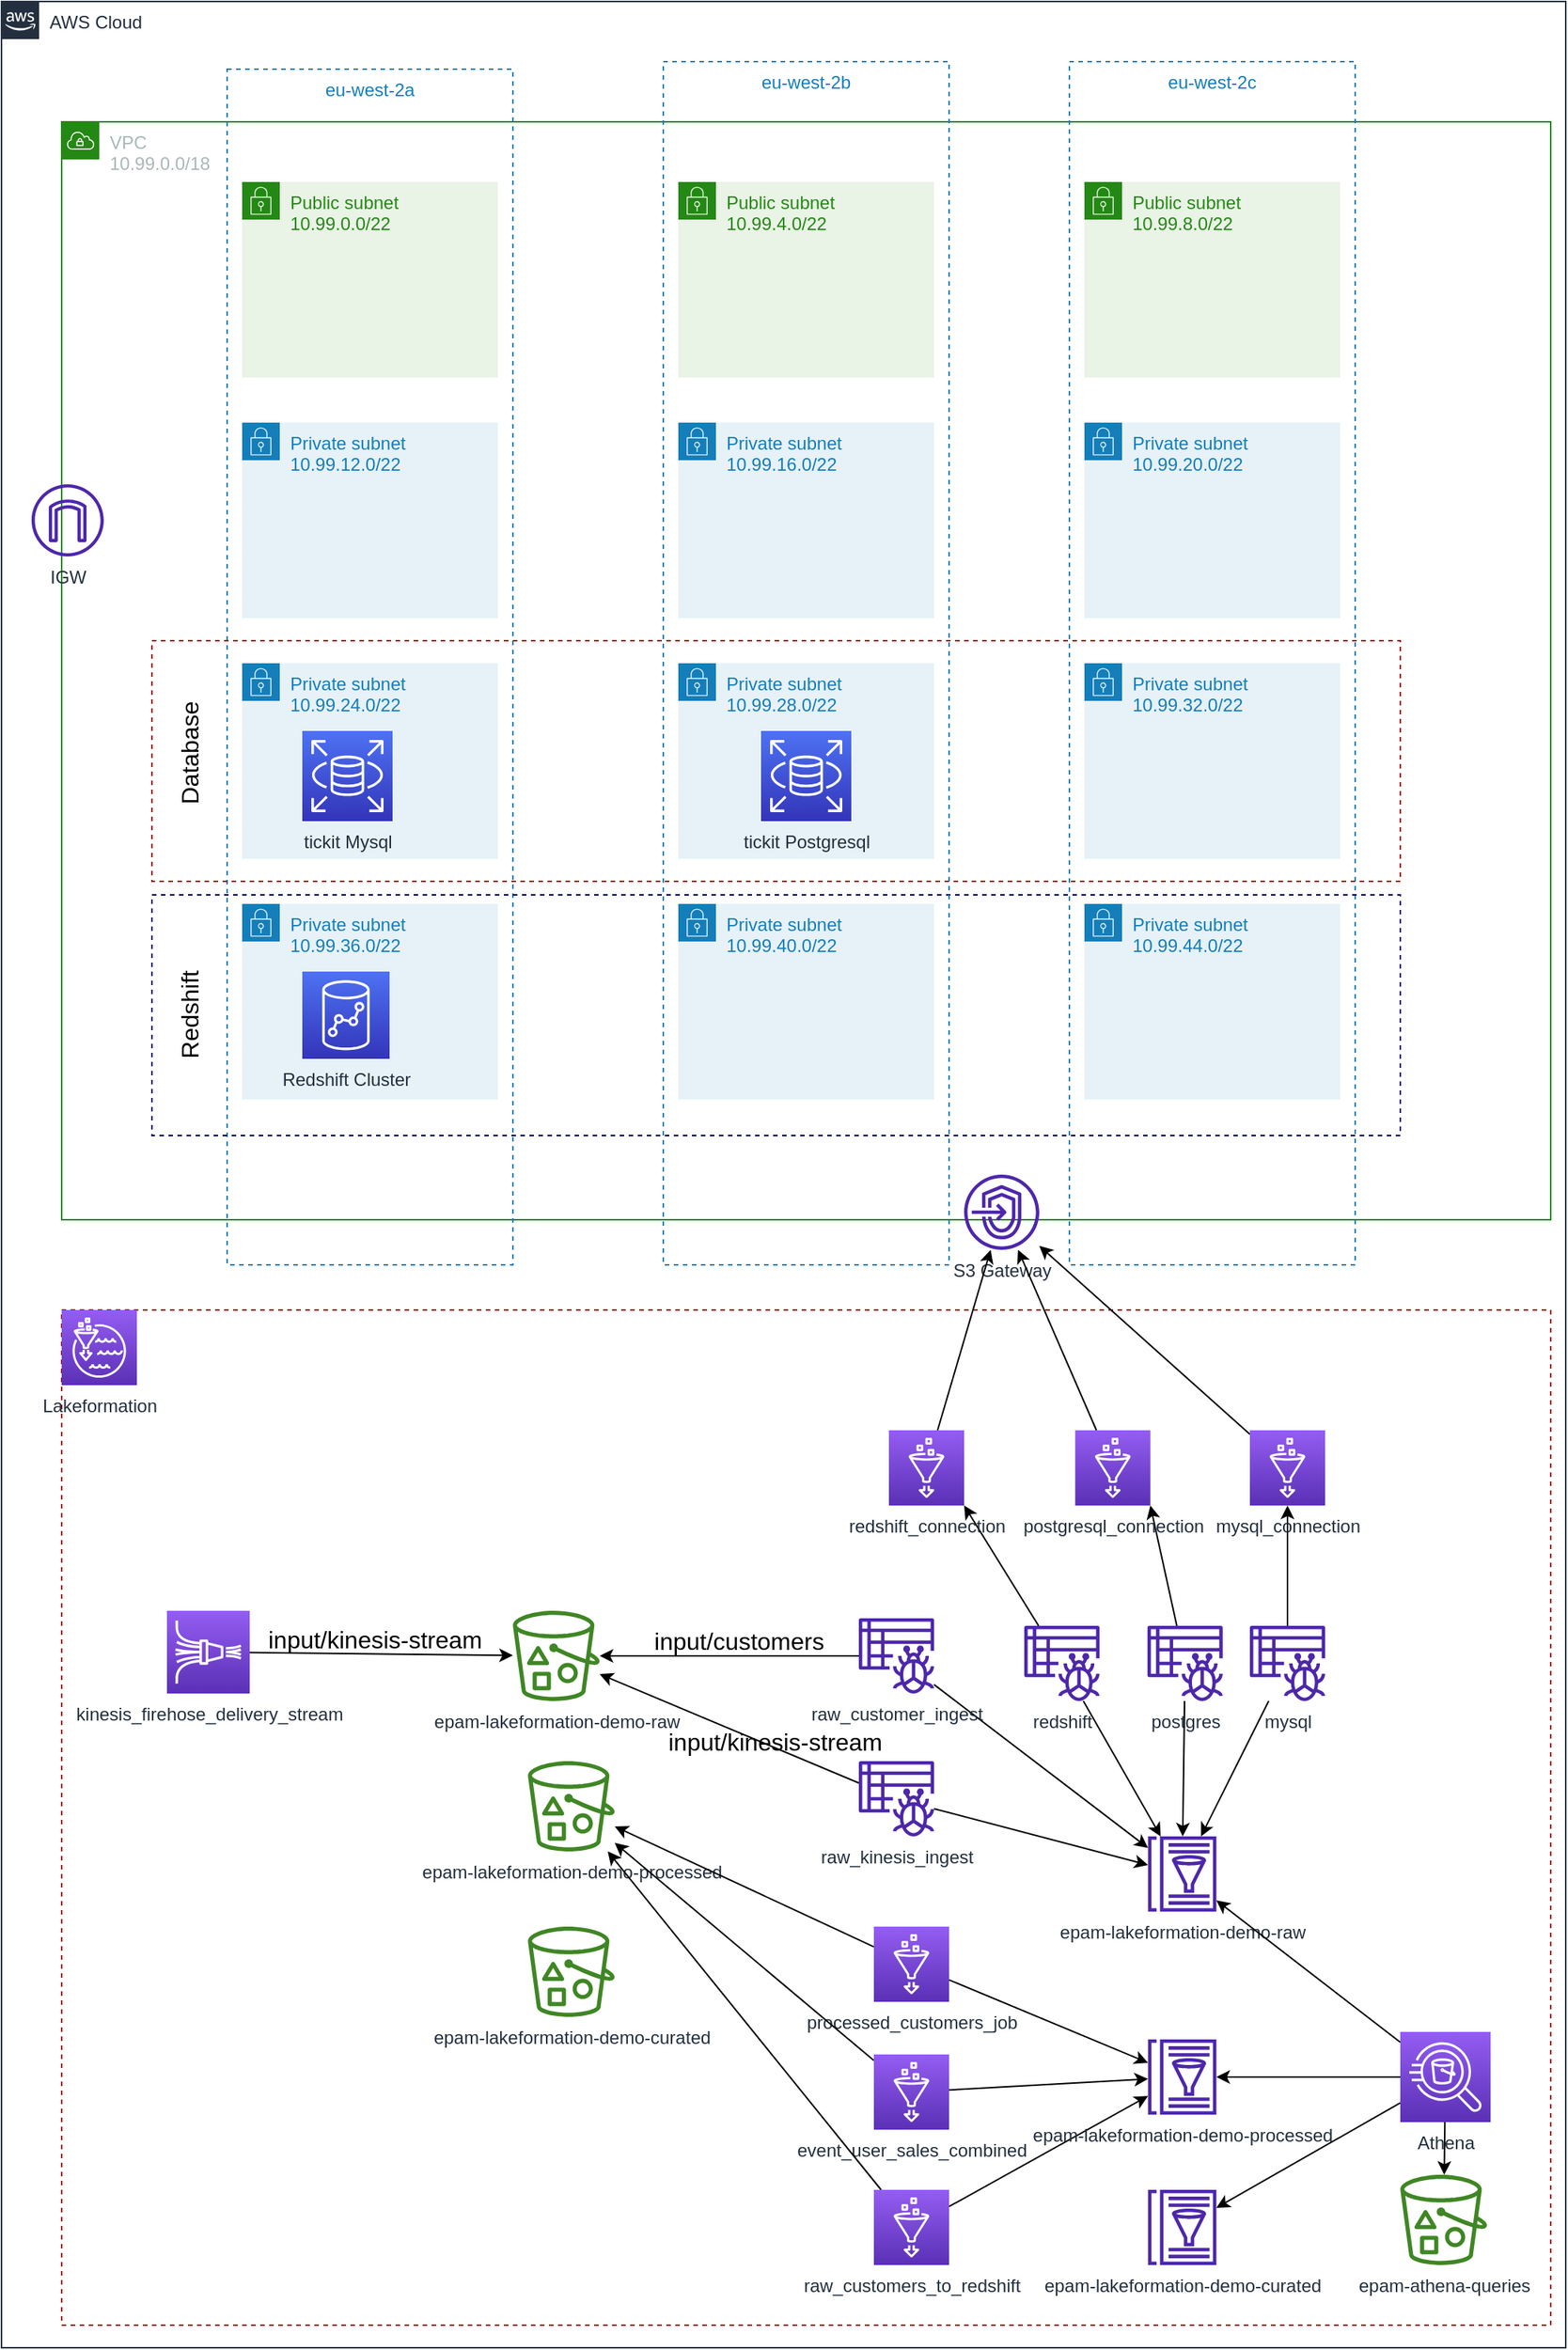 <mxfile>
    <diagram id="aPz9IpX40n4RlCu3A1Og" name="Page-1">
        <mxGraphModel dx="1425" dy="564" grid="1" gridSize="10" guides="1" tooltips="1" connect="1" arrows="1" fold="1" page="1" pageScale="1" pageWidth="827" pageHeight="1169" background="#ffffff" math="0" shadow="0">
            <root>
                <mxCell id="0"/>
                <mxCell id="1" parent="0"/>
                <mxCell id="2" value="AWS Cloud" style="points=[[0,0],[0.25,0],[0.5,0],[0.75,0],[1,0],[1,0.25],[1,0.5],[1,0.75],[1,1],[0.75,1],[0.5,1],[0.25,1],[0,1],[0,0.75],[0,0.5],[0,0.25]];outlineConnect=0;gradientColor=none;html=1;whiteSpace=wrap;fontSize=12;fontStyle=0;container=1;pointerEvents=0;collapsible=0;recursiveResize=0;shape=mxgraph.aws4.group;grIcon=mxgraph.aws4.group_aws_cloud_alt;strokeColor=#232F3E;fillColor=none;verticalAlign=top;align=left;spacingLeft=30;fontColor=#232F3E;dashed=0;" vertex="1" parent="1">
                    <mxGeometry x="80" y="40" width="1040" height="1560" as="geometry"/>
                </mxCell>
                <mxCell id="83" value="" style="fillColor=none;strokeColor=#990000;dashed=1;verticalAlign=top;fontStyle=0;fontColor=#147EBA;strokeWidth=1;" vertex="1" parent="2">
                    <mxGeometry x="40" y="870" width="990" height="675" as="geometry"/>
                </mxCell>
                <mxCell id="4" value="VPC&lt;br&gt;10.99.0.0/18" style="points=[[0,0],[0.25,0],[0.5,0],[0.75,0],[1,0],[1,0.25],[1,0.5],[1,0.75],[1,1],[0.75,1],[0.5,1],[0.25,1],[0,1],[0,0.75],[0,0.5],[0,0.25]];outlineConnect=0;gradientColor=none;html=1;whiteSpace=wrap;fontSize=12;fontStyle=0;container=1;pointerEvents=0;collapsible=0;recursiveResize=0;shape=mxgraph.aws4.group;grIcon=mxgraph.aws4.group_vpc;strokeColor=#248814;fillColor=none;verticalAlign=top;align=left;spacingLeft=30;fontColor=#AAB7B8;dashed=0;" vertex="1" parent="2">
                    <mxGeometry x="40" y="80" width="990" height="730" as="geometry"/>
                </mxCell>
                <mxCell id="3" value="eu-west-2a" style="fillColor=none;strokeColor=#147EBA;dashed=1;verticalAlign=top;fontStyle=0;fontColor=#147EBA;" vertex="1" parent="4">
                    <mxGeometry x="110" y="-35" width="190" height="795" as="geometry"/>
                </mxCell>
                <mxCell id="6" value="eu-west-2c" style="fillColor=none;strokeColor=#147EBA;dashed=1;verticalAlign=top;fontStyle=0;fontColor=#147EBA;" vertex="1" parent="4">
                    <mxGeometry x="670" y="-40" width="190" height="800" as="geometry"/>
                </mxCell>
                <mxCell id="7" value="Public subnet&lt;br&gt;10.99.0.0/22" style="points=[[0,0],[0.25,0],[0.5,0],[0.75,0],[1,0],[1,0.25],[1,0.5],[1,0.75],[1,1],[0.75,1],[0.5,1],[0.25,1],[0,1],[0,0.75],[0,0.5],[0,0.25]];outlineConnect=0;gradientColor=none;html=1;whiteSpace=wrap;fontSize=12;fontStyle=0;container=1;pointerEvents=0;collapsible=0;recursiveResize=0;shape=mxgraph.aws4.group;grIcon=mxgraph.aws4.group_security_group;grStroke=0;strokeColor=#248814;fillColor=#E9F3E6;verticalAlign=top;align=left;spacingLeft=30;fontColor=#248814;dashed=0;" vertex="1" parent="4">
                    <mxGeometry x="120" y="40" width="170" height="130" as="geometry"/>
                </mxCell>
                <mxCell id="9" value="Public subnet&lt;br&gt;10.99.8.0/22" style="points=[[0,0],[0.25,0],[0.5,0],[0.75,0],[1,0],[1,0.25],[1,0.5],[1,0.75],[1,1],[0.75,1],[0.5,1],[0.25,1],[0,1],[0,0.75],[0,0.5],[0,0.25]];outlineConnect=0;gradientColor=none;html=1;whiteSpace=wrap;fontSize=12;fontStyle=0;container=1;pointerEvents=0;collapsible=0;recursiveResize=0;shape=mxgraph.aws4.group;grIcon=mxgraph.aws4.group_security_group;grStroke=0;strokeColor=#248814;fillColor=#E9F3E6;verticalAlign=top;align=left;spacingLeft=30;fontColor=#248814;dashed=0;" vertex="1" parent="4">
                    <mxGeometry x="680" y="40" width="170" height="130" as="geometry"/>
                </mxCell>
                <mxCell id="10" value="Private subnet&lt;br&gt;10.99.12.0/22" style="points=[[0,0],[0.25,0],[0.5,0],[0.75,0],[1,0],[1,0.25],[1,0.5],[1,0.75],[1,1],[0.75,1],[0.5,1],[0.25,1],[0,1],[0,0.75],[0,0.5],[0,0.25]];outlineConnect=0;gradientColor=none;html=1;whiteSpace=wrap;fontSize=12;fontStyle=0;container=1;pointerEvents=0;collapsible=0;recursiveResize=0;shape=mxgraph.aws4.group;grIcon=mxgraph.aws4.group_security_group;grStroke=0;strokeColor=#147EBA;fillColor=#E6F2F8;verticalAlign=top;align=left;spacingLeft=30;fontColor=#147EBA;dashed=0;" vertex="1" parent="4">
                    <mxGeometry x="120" y="200" width="170" height="130" as="geometry"/>
                </mxCell>
                <mxCell id="13" value="Private subnet&lt;br&gt;10.99.24.0/22" style="points=[[0,0],[0.25,0],[0.5,0],[0.75,0],[1,0],[1,0.25],[1,0.5],[1,0.75],[1,1],[0.75,1],[0.5,1],[0.25,1],[0,1],[0,0.75],[0,0.5],[0,0.25]];outlineConnect=0;gradientColor=none;html=1;whiteSpace=wrap;fontSize=12;fontStyle=0;container=1;pointerEvents=0;collapsible=0;recursiveResize=0;shape=mxgraph.aws4.group;grIcon=mxgraph.aws4.group_security_group;grStroke=0;strokeColor=#147EBA;fillColor=#E6F2F8;verticalAlign=top;align=left;spacingLeft=30;fontColor=#147EBA;dashed=0;" vertex="1" parent="4">
                    <mxGeometry x="120" y="360" width="170" height="130" as="geometry"/>
                </mxCell>
                <mxCell id="14" value="Private subnet&lt;br&gt;10.99.36.0/22" style="points=[[0,0],[0.25,0],[0.5,0],[0.75,0],[1,0],[1,0.25],[1,0.5],[1,0.75],[1,1],[0.75,1],[0.5,1],[0.25,1],[0,1],[0,0.75],[0,0.5],[0,0.25]];outlineConnect=0;gradientColor=none;html=1;whiteSpace=wrap;fontSize=12;fontStyle=0;container=1;pointerEvents=0;collapsible=0;recursiveResize=0;shape=mxgraph.aws4.group;grIcon=mxgraph.aws4.group_security_group;grStroke=0;strokeColor=#147EBA;fillColor=#E6F2F8;verticalAlign=top;align=left;spacingLeft=30;fontColor=#147EBA;dashed=0;" vertex="1" parent="4">
                    <mxGeometry x="120" y="520" width="170" height="130" as="geometry"/>
                </mxCell>
                <mxCell id="18" value="Private subnet&lt;br&gt;10.99.20.0/22" style="points=[[0,0],[0.25,0],[0.5,0],[0.75,0],[1,0],[1,0.25],[1,0.5],[1,0.75],[1,1],[0.75,1],[0.5,1],[0.25,1],[0,1],[0,0.75],[0,0.5],[0,0.25]];outlineConnect=0;gradientColor=none;html=1;whiteSpace=wrap;fontSize=12;fontStyle=0;container=1;pointerEvents=0;collapsible=0;recursiveResize=0;shape=mxgraph.aws4.group;grIcon=mxgraph.aws4.group_security_group;grStroke=0;strokeColor=#147EBA;fillColor=#E6F2F8;verticalAlign=top;align=left;spacingLeft=30;fontColor=#147EBA;dashed=0;" vertex="1" parent="4">
                    <mxGeometry x="680" y="200" width="170" height="130" as="geometry"/>
                </mxCell>
                <mxCell id="19" value="Private subnet&lt;br&gt;10.99.32.0/22" style="points=[[0,0],[0.25,0],[0.5,0],[0.75,0],[1,0],[1,0.25],[1,0.5],[1,0.75],[1,1],[0.75,1],[0.5,1],[0.25,1],[0,1],[0,0.75],[0,0.5],[0,0.25]];outlineConnect=0;gradientColor=none;html=1;whiteSpace=wrap;fontSize=12;fontStyle=0;container=1;pointerEvents=0;collapsible=0;recursiveResize=0;shape=mxgraph.aws4.group;grIcon=mxgraph.aws4.group_security_group;grStroke=0;strokeColor=#147EBA;fillColor=#E6F2F8;verticalAlign=top;align=left;spacingLeft=30;fontColor=#147EBA;dashed=0;" vertex="1" parent="4">
                    <mxGeometry x="680" y="360" width="170" height="130" as="geometry"/>
                </mxCell>
                <mxCell id="20" value="Private subnet&lt;br&gt;10.99.44.0/22" style="points=[[0,0],[0.25,0],[0.5,0],[0.75,0],[1,0],[1,0.25],[1,0.5],[1,0.75],[1,1],[0.75,1],[0.5,1],[0.25,1],[0,1],[0,0.75],[0,0.5],[0,0.25]];outlineConnect=0;gradientColor=none;html=1;whiteSpace=wrap;fontSize=12;fontStyle=0;container=1;pointerEvents=0;collapsible=0;recursiveResize=0;shape=mxgraph.aws4.group;grIcon=mxgraph.aws4.group_security_group;grStroke=0;strokeColor=#147EBA;fillColor=#E6F2F8;verticalAlign=top;align=left;spacingLeft=30;fontColor=#147EBA;dashed=0;" vertex="1" parent="4">
                    <mxGeometry x="680" y="520" width="170" height="130" as="geometry"/>
                </mxCell>
                <mxCell id="21" value="IGW" style="sketch=0;outlineConnect=0;fontColor=#232F3E;gradientColor=none;fillColor=#4D27AA;strokeColor=none;dashed=0;verticalLabelPosition=bottom;verticalAlign=top;align=center;html=1;fontSize=12;fontStyle=0;aspect=fixed;pointerEvents=1;shape=mxgraph.aws4.internet_gateway;" vertex="1" parent="4">
                    <mxGeometry x="-20" y="241" width="48" height="48" as="geometry"/>
                </mxCell>
                <mxCell id="22" value="" style="fillColor=none;strokeColor=#990000;dashed=1;verticalAlign=top;fontStyle=0;fontColor=#147EBA;strokeWidth=1;" vertex="1" parent="4">
                    <mxGeometry x="60" y="345" width="830" height="160" as="geometry"/>
                </mxCell>
                <mxCell id="23" value="" style="fillColor=none;strokeColor=#000066;dashed=1;verticalAlign=top;fontStyle=0;fontColor=#147EBA;strokeWidth=1;" vertex="1" parent="4">
                    <mxGeometry x="60" y="514" width="830" height="160" as="geometry"/>
                </mxCell>
                <mxCell id="24" value="Database" style="text;html=1;align=center;verticalAlign=middle;resizable=0;points=[];autosize=1;strokeColor=none;fillColor=none;fontColor=#000000;fontStyle=0;rotation=-90;fontSize=16;" vertex="1" parent="4">
                    <mxGeometry x="45" y="410" width="80" height="20" as="geometry"/>
                </mxCell>
                <mxCell id="25" value="Redshift" style="text;html=1;align=center;verticalAlign=middle;resizable=0;points=[];autosize=1;strokeColor=none;fillColor=none;fontColor=#000000;fontStyle=0;rotation=-90;fontSize=16;" vertex="1" parent="4">
                    <mxGeometry x="50" y="584" width="70" height="20" as="geometry"/>
                </mxCell>
                <mxCell id="30" value="tickit Mysql" style="sketch=0;points=[[0,0,0],[0.25,0,0],[0.5,0,0],[0.75,0,0],[1,0,0],[0,1,0],[0.25,1,0],[0.5,1,0],[0.75,1,0],[1,1,0],[0,0.25,0],[0,0.5,0],[0,0.75,0],[1,0.25,0],[1,0.5,0],[1,0.75,0]];outlineConnect=0;fontColor=#232F3E;gradientColor=#4D72F3;gradientDirection=north;fillColor=#3334B9;strokeColor=#ffffff;dashed=0;verticalLabelPosition=bottom;verticalAlign=top;align=center;html=1;fontSize=12;fontStyle=0;aspect=fixed;shape=mxgraph.aws4.resourceIcon;resIcon=mxgraph.aws4.rds;" vertex="1" parent="4">
                    <mxGeometry x="160" y="405" width="60" height="60" as="geometry"/>
                </mxCell>
                <mxCell id="32" value="Redshift Cluster" style="sketch=0;points=[[0,0,0],[0.25,0,0],[0.5,0,0],[0.75,0,0],[1,0,0],[0,1,0],[0.25,1,0],[0.5,1,0],[0.75,1,0],[1,1,0],[0,0.25,0],[0,0.5,0],[0,0.75,0],[1,0.25,0],[1,0.5,0],[1,0.75,0]];outlineConnect=0;fontColor=#232F3E;gradientColor=#4D72F3;gradientDirection=north;fillColor=#3334B9;strokeColor=#ffffff;dashed=0;verticalLabelPosition=bottom;verticalAlign=top;align=center;html=1;fontSize=12;fontStyle=0;aspect=fixed;shape=mxgraph.aws4.resourceIcon;resIcon=mxgraph.aws4.redshift;" vertex="1" parent="4">
                    <mxGeometry x="160" y="565" width="58" height="58" as="geometry"/>
                </mxCell>
                <mxCell id="5" value="eu-west-2b" style="fillColor=none;strokeColor=#147EBA;dashed=1;verticalAlign=top;fontStyle=0;fontColor=#147EBA;" vertex="1" parent="2">
                    <mxGeometry x="440" y="40" width="190" height="800" as="geometry"/>
                </mxCell>
                <mxCell id="8" value="Public subnet&lt;br&gt;10.99.4.0/22" style="points=[[0,0],[0.25,0],[0.5,0],[0.75,0],[1,0],[1,0.25],[1,0.5],[1,0.75],[1,1],[0.75,1],[0.5,1],[0.25,1],[0,1],[0,0.75],[0,0.5],[0,0.25]];outlineConnect=0;gradientColor=none;html=1;whiteSpace=wrap;fontSize=12;fontStyle=0;container=1;pointerEvents=0;collapsible=0;recursiveResize=0;shape=mxgraph.aws4.group;grIcon=mxgraph.aws4.group_security_group;grStroke=0;strokeColor=#248814;fillColor=#E9F3E6;verticalAlign=top;align=left;spacingLeft=30;fontColor=#248814;dashed=0;" vertex="1" parent="2">
                    <mxGeometry x="450" y="120" width="170" height="130" as="geometry"/>
                </mxCell>
                <mxCell id="15" value="Private subnet&lt;br&gt;10.99.16.0/22" style="points=[[0,0],[0.25,0],[0.5,0],[0.75,0],[1,0],[1,0.25],[1,0.5],[1,0.75],[1,1],[0.75,1],[0.5,1],[0.25,1],[0,1],[0,0.75],[0,0.5],[0,0.25]];outlineConnect=0;gradientColor=none;html=1;whiteSpace=wrap;fontSize=12;fontStyle=0;container=1;pointerEvents=0;collapsible=0;recursiveResize=0;shape=mxgraph.aws4.group;grIcon=mxgraph.aws4.group_security_group;grStroke=0;strokeColor=#147EBA;fillColor=#E6F2F8;verticalAlign=top;align=left;spacingLeft=30;fontColor=#147EBA;dashed=0;" vertex="1" parent="2">
                    <mxGeometry x="450" y="280" width="170" height="130" as="geometry"/>
                </mxCell>
                <mxCell id="16" value="Private subnet&lt;br&gt;10.99.28.0/22" style="points=[[0,0],[0.25,0],[0.5,0],[0.75,0],[1,0],[1,0.25],[1,0.5],[1,0.75],[1,1],[0.75,1],[0.5,1],[0.25,1],[0,1],[0,0.75],[0,0.5],[0,0.25]];outlineConnect=0;gradientColor=none;html=1;whiteSpace=wrap;fontSize=12;fontStyle=0;container=1;pointerEvents=0;collapsible=0;recursiveResize=0;shape=mxgraph.aws4.group;grIcon=mxgraph.aws4.group_security_group;grStroke=0;strokeColor=#147EBA;fillColor=#E6F2F8;verticalAlign=top;align=left;spacingLeft=30;fontColor=#147EBA;dashed=0;" vertex="1" parent="2">
                    <mxGeometry x="450" y="440" width="170" height="130" as="geometry"/>
                </mxCell>
                <mxCell id="31" value="tickit Postgresql" style="sketch=0;points=[[0,0,0],[0.25,0,0],[0.5,0,0],[0.75,0,0],[1,0,0],[0,1,0],[0.25,1,0],[0.5,1,0],[0.75,1,0],[1,1,0],[0,0.25,0],[0,0.5,0],[0,0.75,0],[1,0.25,0],[1,0.5,0],[1,0.75,0]];outlineConnect=0;fontColor=#232F3E;gradientColor=#4D72F3;gradientDirection=north;fillColor=#3334B9;strokeColor=#ffffff;dashed=0;verticalLabelPosition=bottom;verticalAlign=top;align=center;html=1;fontSize=12;fontStyle=0;aspect=fixed;shape=mxgraph.aws4.resourceIcon;resIcon=mxgraph.aws4.rds;" vertex="1" parent="16">
                    <mxGeometry x="55" y="45" width="60" height="60" as="geometry"/>
                </mxCell>
                <mxCell id="17" value="Private subnet&lt;br&gt;10.99.40.0/22" style="points=[[0,0],[0.25,0],[0.5,0],[0.75,0],[1,0],[1,0.25],[1,0.5],[1,0.75],[1,1],[0.75,1],[0.5,1],[0.25,1],[0,1],[0,0.75],[0,0.5],[0,0.25]];outlineConnect=0;gradientColor=none;html=1;whiteSpace=wrap;fontSize=12;fontStyle=0;container=1;pointerEvents=0;collapsible=0;recursiveResize=0;shape=mxgraph.aws4.group;grIcon=mxgraph.aws4.group_security_group;grStroke=0;strokeColor=#147EBA;fillColor=#E6F2F8;verticalAlign=top;align=left;spacingLeft=30;fontColor=#147EBA;dashed=0;" vertex="1" parent="2">
                    <mxGeometry x="450" y="600" width="170" height="130" as="geometry"/>
                </mxCell>
                <mxCell id="26" value="epam-lakeformation-demo-raw" style="sketch=0;outlineConnect=0;fontColor=#232F3E;gradientColor=none;fillColor=#3F8624;strokeColor=none;dashed=0;verticalLabelPosition=bottom;verticalAlign=top;align=center;html=1;fontSize=12;fontStyle=0;aspect=fixed;pointerEvents=1;shape=mxgraph.aws4.bucket_with_objects;" vertex="1" parent="2">
                    <mxGeometry x="340" y="1070" width="57.69" height="60" as="geometry"/>
                </mxCell>
                <mxCell id="27" value="epam-lakeformation-demo-processed" style="sketch=0;outlineConnect=0;fontColor=#232F3E;gradientColor=none;fillColor=#3F8624;strokeColor=none;dashed=0;verticalLabelPosition=bottom;verticalAlign=top;align=center;html=1;fontSize=12;fontStyle=0;aspect=fixed;pointerEvents=1;shape=mxgraph.aws4.bucket_with_objects;" vertex="1" parent="2">
                    <mxGeometry x="350" y="1170" width="57.69" height="60" as="geometry"/>
                </mxCell>
                <mxCell id="28" value="epam-lakeformation-demo-curated" style="sketch=0;outlineConnect=0;fontColor=#232F3E;gradientColor=none;fillColor=#3F8624;strokeColor=none;dashed=0;verticalLabelPosition=bottom;verticalAlign=top;align=center;html=1;fontSize=12;fontStyle=0;aspect=fixed;pointerEvents=1;shape=mxgraph.aws4.bucket_with_objects;" vertex="1" parent="2">
                    <mxGeometry x="350" y="1280" width="57.69" height="60" as="geometry"/>
                </mxCell>
                <mxCell id="29" value="epam-athena-queries" style="sketch=0;outlineConnect=0;fontColor=#232F3E;gradientColor=none;fillColor=#3F8624;strokeColor=none;dashed=0;verticalLabelPosition=bottom;verticalAlign=top;align=center;html=1;fontSize=12;fontStyle=0;aspect=fixed;pointerEvents=1;shape=mxgraph.aws4.bucket_with_objects;" vertex="1" parent="2">
                    <mxGeometry x="930" y="1445" width="57.69" height="60" as="geometry"/>
                </mxCell>
                <mxCell id="34" style="edgeStyle=none;html=1;fontSize=16;fontColor=#000000;strokeColor=#000000;" edge="1" parent="2" source="33" target="26">
                    <mxGeometry relative="1" as="geometry"/>
                </mxCell>
                <mxCell id="35" value="input/kinesis-stream" style="edgeLabel;html=1;align=center;verticalAlign=middle;resizable=0;points=[];fontSize=16;fontColor=#000000;labelBackgroundColor=none;" vertex="1" connectable="0" parent="34">
                    <mxGeometry x="-0.022" y="1" relative="1" as="geometry">
                        <mxPoint x="-3" y="-9" as="offset"/>
                    </mxGeometry>
                </mxCell>
                <mxCell id="33" value="kinesis_firehose_delivery_stream" style="sketch=0;points=[[0,0,0],[0.25,0,0],[0.5,0,0],[0.75,0,0],[1,0,0],[0,1,0],[0.25,1,0],[0.5,1,0],[0.75,1,0],[1,1,0],[0,0.25,0],[0,0.5,0],[0,0.75,0],[1,0.25,0],[1,0.5,0],[1,0.75,0]];outlineConnect=0;fontColor=#232F3E;gradientColor=#945DF2;gradientDirection=north;fillColor=#5A30B5;strokeColor=#ffffff;dashed=0;verticalLabelPosition=bottom;verticalAlign=top;align=center;html=1;fontSize=12;fontStyle=0;aspect=fixed;shape=mxgraph.aws4.resourceIcon;resIcon=mxgraph.aws4.kinesis_data_firehose;" vertex="1" parent="2">
                    <mxGeometry x="110" y="1070" width="55" height="55" as="geometry"/>
                </mxCell>
                <mxCell id="39" style="edgeStyle=none;html=1;fontSize=16;fontColor=#000000;strokeColor=#000000;" edge="1" parent="2" source="36" target="26">
                    <mxGeometry relative="1" as="geometry"/>
                </mxCell>
                <mxCell id="45" value="input/customers" style="edgeLabel;html=1;align=center;verticalAlign=middle;resizable=0;points=[];fontSize=16;fontColor=#000000;labelBackgroundColor=none;" vertex="1" connectable="0" parent="39">
                    <mxGeometry x="-0.406" y="-1" relative="1" as="geometry">
                        <mxPoint x="-29" y="-9" as="offset"/>
                    </mxGeometry>
                </mxCell>
                <mxCell id="42" style="edgeStyle=none;html=1;fontSize=16;fontColor=#000000;strokeColor=#000000;" edge="1" parent="2" source="36" target="38">
                    <mxGeometry relative="1" as="geometry"/>
                </mxCell>
                <mxCell id="36" value="raw_customer_ingest" style="sketch=0;outlineConnect=0;fontColor=#232F3E;gradientColor=none;fillColor=#4D27AA;strokeColor=none;dashed=0;verticalLabelPosition=bottom;verticalAlign=top;align=center;html=1;fontSize=12;fontStyle=0;aspect=fixed;pointerEvents=1;shape=mxgraph.aws4.glue_crawlers;labelBackgroundColor=none;" vertex="1" parent="2">
                    <mxGeometry x="570" y="1075" width="50" height="50" as="geometry"/>
                </mxCell>
                <mxCell id="38" value="epam-lakeformation-demo-raw" style="sketch=0;outlineConnect=0;fontColor=#232F3E;gradientColor=none;fillColor=#4D27AA;strokeColor=none;dashed=0;verticalLabelPosition=bottom;verticalAlign=top;align=center;html=1;fontSize=12;fontStyle=0;aspect=fixed;pointerEvents=1;shape=mxgraph.aws4.glue_data_catalog;labelBackgroundColor=none;" vertex="1" parent="2">
                    <mxGeometry x="761.92" y="1220" width="46.16" height="50" as="geometry"/>
                </mxCell>
                <mxCell id="44" style="edgeStyle=none;html=1;fontSize=16;fontColor=#000000;strokeColor=#000000;" edge="1" parent="2" source="40" target="26">
                    <mxGeometry relative="1" as="geometry"/>
                </mxCell>
                <mxCell id="46" value="input/kinesis-stream" style="edgeLabel;html=1;align=center;verticalAlign=middle;resizable=0;points=[];fontSize=16;fontColor=#000000;labelBackgroundColor=none;" vertex="1" connectable="0" parent="44">
                    <mxGeometry x="-0.333" y="-3" relative="1" as="geometry">
                        <mxPoint y="-1" as="offset"/>
                    </mxGeometry>
                </mxCell>
                <mxCell id="47" style="edgeStyle=none;html=1;fontSize=16;fontColor=#000000;strokeColor=#000000;" edge="1" parent="2" source="40" target="38">
                    <mxGeometry relative="1" as="geometry"/>
                </mxCell>
                <mxCell id="40" value="raw_kinesis_ingest" style="sketch=0;outlineConnect=0;fontColor=#232F3E;gradientColor=none;fillColor=#4D27AA;strokeColor=none;dashed=0;verticalLabelPosition=bottom;verticalAlign=top;align=center;html=1;fontSize=12;fontStyle=0;aspect=fixed;pointerEvents=1;shape=mxgraph.aws4.glue_crawlers;labelBackgroundColor=none;" vertex="1" parent="2">
                    <mxGeometry x="570" y="1170" width="50" height="50" as="geometry"/>
                </mxCell>
                <mxCell id="48" style="edgeStyle=none;html=1;fontSize=16;fontColor=#000000;strokeColor=#000000;" edge="1" parent="2" source="41" target="38">
                    <mxGeometry relative="1" as="geometry"/>
                </mxCell>
                <mxCell id="57" style="edgeStyle=none;html=1;entryX=1;entryY=1;entryDx=0;entryDy=0;entryPerimeter=0;fontSize=16;fontColor=#000000;strokeColor=#000000;" edge="1" parent="2" source="41" target="55">
                    <mxGeometry relative="1" as="geometry"/>
                </mxCell>
                <mxCell id="41" value="redshift" style="sketch=0;outlineConnect=0;fontColor=#232F3E;gradientColor=none;fillColor=#4D27AA;strokeColor=none;dashed=0;verticalLabelPosition=bottom;verticalAlign=top;align=center;html=1;fontSize=12;fontStyle=0;aspect=fixed;pointerEvents=1;shape=mxgraph.aws4.glue_crawlers;labelBackgroundColor=none;" vertex="1" parent="2">
                    <mxGeometry x="680" y="1080" width="50" height="50" as="geometry"/>
                </mxCell>
                <mxCell id="43" value="S3 Gateway" style="sketch=0;outlineConnect=0;fontColor=#232F3E;gradientColor=none;fillColor=#4D27AA;strokeColor=none;dashed=0;verticalLabelPosition=bottom;verticalAlign=top;align=center;html=1;fontSize=12;fontStyle=0;aspect=fixed;pointerEvents=1;shape=mxgraph.aws4.endpoints;labelBackgroundColor=none;" vertex="1" parent="2">
                    <mxGeometry x="640" y="780" width="50" height="50" as="geometry"/>
                </mxCell>
                <mxCell id="52" style="edgeStyle=none;html=1;fontSize=16;fontColor=#000000;strokeColor=#000000;" edge="1" parent="2" source="49" target="38">
                    <mxGeometry relative="1" as="geometry"/>
                </mxCell>
                <mxCell id="61" style="edgeStyle=none;html=1;fontSize=16;fontColor=#000000;strokeColor=#000000;" edge="1" parent="2" source="49" target="53">
                    <mxGeometry relative="1" as="geometry"/>
                </mxCell>
                <mxCell id="49" value="mysql" style="sketch=0;outlineConnect=0;fontColor=#232F3E;gradientColor=none;fillColor=#4D27AA;strokeColor=none;dashed=0;verticalLabelPosition=bottom;verticalAlign=top;align=center;html=1;fontSize=12;fontStyle=0;aspect=fixed;pointerEvents=1;shape=mxgraph.aws4.glue_crawlers;labelBackgroundColor=none;" vertex="1" parent="2">
                    <mxGeometry x="830" y="1080" width="50" height="50" as="geometry"/>
                </mxCell>
                <mxCell id="51" style="edgeStyle=none;html=1;fontSize=16;fontColor=#000000;strokeColor=#000000;" edge="1" parent="2" source="50" target="38">
                    <mxGeometry relative="1" as="geometry"/>
                </mxCell>
                <mxCell id="59" style="edgeStyle=none;html=1;entryX=1;entryY=1;entryDx=0;entryDy=0;entryPerimeter=0;fontSize=16;fontColor=#000000;strokeColor=#000000;" edge="1" parent="2" source="50" target="54">
                    <mxGeometry relative="1" as="geometry"/>
                </mxCell>
                <mxCell id="50" value="postgres" style="sketch=0;outlineConnect=0;fontColor=#232F3E;gradientColor=none;fillColor=#4D27AA;strokeColor=none;dashed=0;verticalLabelPosition=bottom;verticalAlign=top;align=center;html=1;fontSize=12;fontStyle=0;aspect=fixed;pointerEvents=1;shape=mxgraph.aws4.glue_crawlers;labelBackgroundColor=none;" vertex="1" parent="2">
                    <mxGeometry x="761.92" y="1080" width="50" height="50" as="geometry"/>
                </mxCell>
                <mxCell id="64" style="edgeStyle=none;html=1;fontSize=16;fontColor=#000000;strokeColor=#000000;" edge="1" parent="2" source="53" target="43">
                    <mxGeometry relative="1" as="geometry"/>
                </mxCell>
                <mxCell id="53" value="mysql_connection" style="sketch=0;points=[[0,0,0],[0.25,0,0],[0.5,0,0],[0.75,0,0],[1,0,0],[0,1,0],[0.25,1,0],[0.5,1,0],[0.75,1,0],[1,1,0],[0,0.25,0],[0,0.5,0],[0,0.75,0],[1,0.25,0],[1,0.5,0],[1,0.75,0]];outlineConnect=0;fontColor=#232F3E;gradientColor=#945DF2;gradientDirection=north;fillColor=#5A30B5;strokeColor=#ffffff;dashed=0;verticalLabelPosition=bottom;verticalAlign=top;align=center;html=1;fontSize=12;fontStyle=0;aspect=fixed;shape=mxgraph.aws4.resourceIcon;resIcon=mxgraph.aws4.glue;labelBackgroundColor=none;" vertex="1" parent="2">
                    <mxGeometry x="830" y="950" width="50" height="50" as="geometry"/>
                </mxCell>
                <mxCell id="63" style="edgeStyle=none;html=1;fontSize=16;fontColor=#000000;strokeColor=#000000;" edge="1" parent="2" source="54" target="43">
                    <mxGeometry relative="1" as="geometry"/>
                </mxCell>
                <mxCell id="54" value="postgresql_connection" style="sketch=0;points=[[0,0,0],[0.25,0,0],[0.5,0,0],[0.75,0,0],[1,0,0],[0,1,0],[0.25,1,0],[0.5,1,0],[0.75,1,0],[1,1,0],[0,0.25,0],[0,0.5,0],[0,0.75,0],[1,0.25,0],[1,0.5,0],[1,0.75,0]];outlineConnect=0;fontColor=#232F3E;gradientColor=#945DF2;gradientDirection=north;fillColor=#5A30B5;strokeColor=#ffffff;dashed=0;verticalLabelPosition=bottom;verticalAlign=top;align=center;html=1;fontSize=12;fontStyle=0;aspect=fixed;shape=mxgraph.aws4.resourceIcon;resIcon=mxgraph.aws4.glue;labelBackgroundColor=none;" vertex="1" parent="2">
                    <mxGeometry x="713.84" y="950" width="50" height="50" as="geometry"/>
                </mxCell>
                <mxCell id="58" style="edgeStyle=none;html=1;fontSize=16;fontColor=#000000;strokeColor=#000000;" edge="1" parent="2" source="55" target="43">
                    <mxGeometry relative="1" as="geometry"/>
                </mxCell>
                <mxCell id="55" value="redshift_connection" style="sketch=0;points=[[0,0,0],[0.25,0,0],[0.5,0,0],[0.75,0,0],[1,0,0],[0,1,0],[0.25,1,0],[0.5,1,0],[0.75,1,0],[1,1,0],[0,0.25,0],[0,0.5,0],[0,0.75,0],[1,0.25,0],[1,0.5,0],[1,0.75,0]];outlineConnect=0;fontColor=#232F3E;gradientColor=#945DF2;gradientDirection=north;fillColor=#5A30B5;strokeColor=#ffffff;dashed=0;verticalLabelPosition=bottom;verticalAlign=top;align=center;html=1;fontSize=12;fontStyle=0;aspect=fixed;shape=mxgraph.aws4.resourceIcon;resIcon=mxgraph.aws4.glue;labelBackgroundColor=none;" vertex="1" parent="2">
                    <mxGeometry x="590" y="950" width="50" height="50" as="geometry"/>
                </mxCell>
                <mxCell id="70" style="edgeStyle=none;html=1;fontSize=16;fontColor=#000000;strokeColor=#000000;" edge="1" parent="2" source="66" target="69">
                    <mxGeometry relative="1" as="geometry"/>
                </mxCell>
                <mxCell id="74" style="edgeStyle=none;html=1;fontSize=16;fontColor=#000000;strokeColor=#000000;" edge="1" parent="2" source="66" target="27">
                    <mxGeometry relative="1" as="geometry"/>
                </mxCell>
                <mxCell id="66" value="processed_customers_job" style="sketch=0;points=[[0,0,0],[0.25,0,0],[0.5,0,0],[0.75,0,0],[1,0,0],[0,1,0],[0.25,1,0],[0.5,1,0],[0.75,1,0],[1,1,0],[0,0.25,0],[0,0.5,0],[0,0.75,0],[1,0.25,0],[1,0.5,0],[1,0.75,0]];outlineConnect=0;fontColor=#232F3E;gradientColor=#945DF2;gradientDirection=north;fillColor=#5A30B5;strokeColor=#ffffff;dashed=0;verticalLabelPosition=bottom;verticalAlign=top;align=center;html=1;fontSize=12;fontStyle=0;aspect=fixed;shape=mxgraph.aws4.resourceIcon;resIcon=mxgraph.aws4.glue;labelBackgroundColor=none;" vertex="1" parent="2">
                    <mxGeometry x="580" y="1280" width="50" height="50" as="geometry"/>
                </mxCell>
                <mxCell id="71" style="edgeStyle=none;html=1;fontSize=16;fontColor=#000000;strokeColor=#000000;" edge="1" parent="2" source="67" target="69">
                    <mxGeometry relative="1" as="geometry"/>
                </mxCell>
                <mxCell id="75" style="edgeStyle=none;html=1;fontSize=16;fontColor=#000000;strokeColor=#000000;" edge="1" parent="2" source="67" target="27">
                    <mxGeometry relative="1" as="geometry"/>
                </mxCell>
                <mxCell id="67" value="event_user_sales_combined" style="sketch=0;points=[[0,0,0],[0.25,0,0],[0.5,0,0],[0.75,0,0],[1,0,0],[0,1,0],[0.25,1,0],[0.5,1,0],[0.75,1,0],[1,1,0],[0,0.25,0],[0,0.5,0],[0,0.75,0],[1,0.25,0],[1,0.5,0],[1,0.75,0]];outlineConnect=0;fontColor=#232F3E;gradientColor=#945DF2;gradientDirection=north;fillColor=#5A30B5;strokeColor=#ffffff;dashed=0;verticalLabelPosition=bottom;verticalAlign=top;align=center;html=1;fontSize=12;fontStyle=0;aspect=fixed;shape=mxgraph.aws4.resourceIcon;resIcon=mxgraph.aws4.glue;labelBackgroundColor=none;" vertex="1" parent="2">
                    <mxGeometry x="580" y="1365" width="50" height="50" as="geometry"/>
                </mxCell>
                <mxCell id="72" style="edgeStyle=none;html=1;fontSize=16;fontColor=#000000;strokeColor=#000000;" edge="1" parent="2" source="68" target="69">
                    <mxGeometry relative="1" as="geometry"/>
                </mxCell>
                <mxCell id="76" style="edgeStyle=none;html=1;fontSize=16;fontColor=#000000;strokeColor=#000000;" edge="1" parent="2" source="68" target="27">
                    <mxGeometry relative="1" as="geometry"/>
                </mxCell>
                <mxCell id="68" value="raw_customers_to_redshift" style="sketch=0;points=[[0,0,0],[0.25,0,0],[0.5,0,0],[0.75,0,0],[1,0,0],[0,1,0],[0.25,1,0],[0.5,1,0],[0.75,1,0],[1,1,0],[0,0.25,0],[0,0.5,0],[0,0.75,0],[1,0.25,0],[1,0.5,0],[1,0.75,0]];outlineConnect=0;fontColor=#232F3E;gradientColor=#945DF2;gradientDirection=north;fillColor=#5A30B5;strokeColor=#ffffff;dashed=0;verticalLabelPosition=bottom;verticalAlign=top;align=center;html=1;fontSize=12;fontStyle=0;aspect=fixed;shape=mxgraph.aws4.resourceIcon;resIcon=mxgraph.aws4.glue;labelBackgroundColor=none;" vertex="1" parent="2">
                    <mxGeometry x="580" y="1455" width="50" height="50" as="geometry"/>
                </mxCell>
                <mxCell id="69" value="epam-lakeformation-demo-processed" style="sketch=0;outlineConnect=0;fontColor=#232F3E;gradientColor=none;fillColor=#4D27AA;strokeColor=none;dashed=0;verticalLabelPosition=bottom;verticalAlign=top;align=center;html=1;fontSize=12;fontStyle=0;aspect=fixed;pointerEvents=1;shape=mxgraph.aws4.glue_data_catalog;labelBackgroundColor=none;" vertex="1" parent="2">
                    <mxGeometry x="761.92" y="1355" width="46.16" height="50" as="geometry"/>
                </mxCell>
                <mxCell id="73" value="epam-lakeformation-demo-curated" style="sketch=0;outlineConnect=0;fontColor=#232F3E;gradientColor=none;fillColor=#4D27AA;strokeColor=none;dashed=0;verticalLabelPosition=bottom;verticalAlign=top;align=center;html=1;fontSize=12;fontStyle=0;aspect=fixed;pointerEvents=1;shape=mxgraph.aws4.glue_data_catalog;labelBackgroundColor=none;" vertex="1" parent="2">
                    <mxGeometry x="761.92" y="1455" width="46.16" height="50" as="geometry"/>
                </mxCell>
                <mxCell id="81" style="edgeStyle=none;html=1;fontSize=16;fontColor=#000000;strokeColor=#000000;" edge="1" parent="2" source="77" target="29">
                    <mxGeometry relative="1" as="geometry"/>
                </mxCell>
                <mxCell id="84" style="edgeStyle=none;html=1;fontSize=16;fontColor=#000000;strokeColor=#000000;" edge="1" parent="2" source="77" target="38">
                    <mxGeometry relative="1" as="geometry"/>
                </mxCell>
                <mxCell id="85" style="edgeStyle=none;html=1;fontSize=16;fontColor=#000000;strokeColor=#000000;" edge="1" parent="2" source="77" target="69">
                    <mxGeometry relative="1" as="geometry"/>
                </mxCell>
                <mxCell id="86" style="edgeStyle=none;html=1;fontSize=16;fontColor=#000000;strokeColor=#000000;" edge="1" parent="2" source="77" target="73">
                    <mxGeometry relative="1" as="geometry"/>
                </mxCell>
                <mxCell id="77" value="Athena" style="sketch=0;points=[[0,0,0],[0.25,0,0],[0.5,0,0],[0.75,0,0],[1,0,0],[0,1,0],[0.25,1,0],[0.5,1,0],[0.75,1,0],[1,1,0],[0,0.25,0],[0,0.5,0],[0,0.75,0],[1,0.25,0],[1,0.5,0],[1,0.75,0]];outlineConnect=0;fontColor=#232F3E;gradientColor=#945DF2;gradientDirection=north;fillColor=#5A30B5;strokeColor=#ffffff;dashed=0;verticalLabelPosition=bottom;verticalAlign=top;align=center;html=1;fontSize=12;fontStyle=0;aspect=fixed;shape=mxgraph.aws4.resourceIcon;resIcon=mxgraph.aws4.athena;labelBackgroundColor=none;" vertex="1" parent="2">
                    <mxGeometry x="930" y="1350" width="60" height="60" as="geometry"/>
                </mxCell>
                <mxCell id="82" value="Lakeformation" style="sketch=0;points=[[0,0,0],[0.25,0,0],[0.5,0,0],[0.75,0,0],[1,0,0],[0,1,0],[0.25,1,0],[0.5,1,0],[0.75,1,0],[1,1,0],[0,0.25,0],[0,0.5,0],[0,0.75,0],[1,0.25,0],[1,0.5,0],[1,0.75,0]];outlineConnect=0;fontColor=#232F3E;gradientColor=#945DF2;gradientDirection=north;fillColor=#5A30B5;strokeColor=#ffffff;dashed=0;verticalLabelPosition=bottom;verticalAlign=top;align=center;html=1;fontSize=12;fontStyle=0;aspect=fixed;shape=mxgraph.aws4.resourceIcon;resIcon=mxgraph.aws4.lake_formation;labelBackgroundColor=none;" vertex="1" parent="2">
                    <mxGeometry x="40" y="870" width="50" height="50" as="geometry"/>
                </mxCell>
            </root>
        </mxGraphModel>
    </diagram>
</mxfile>